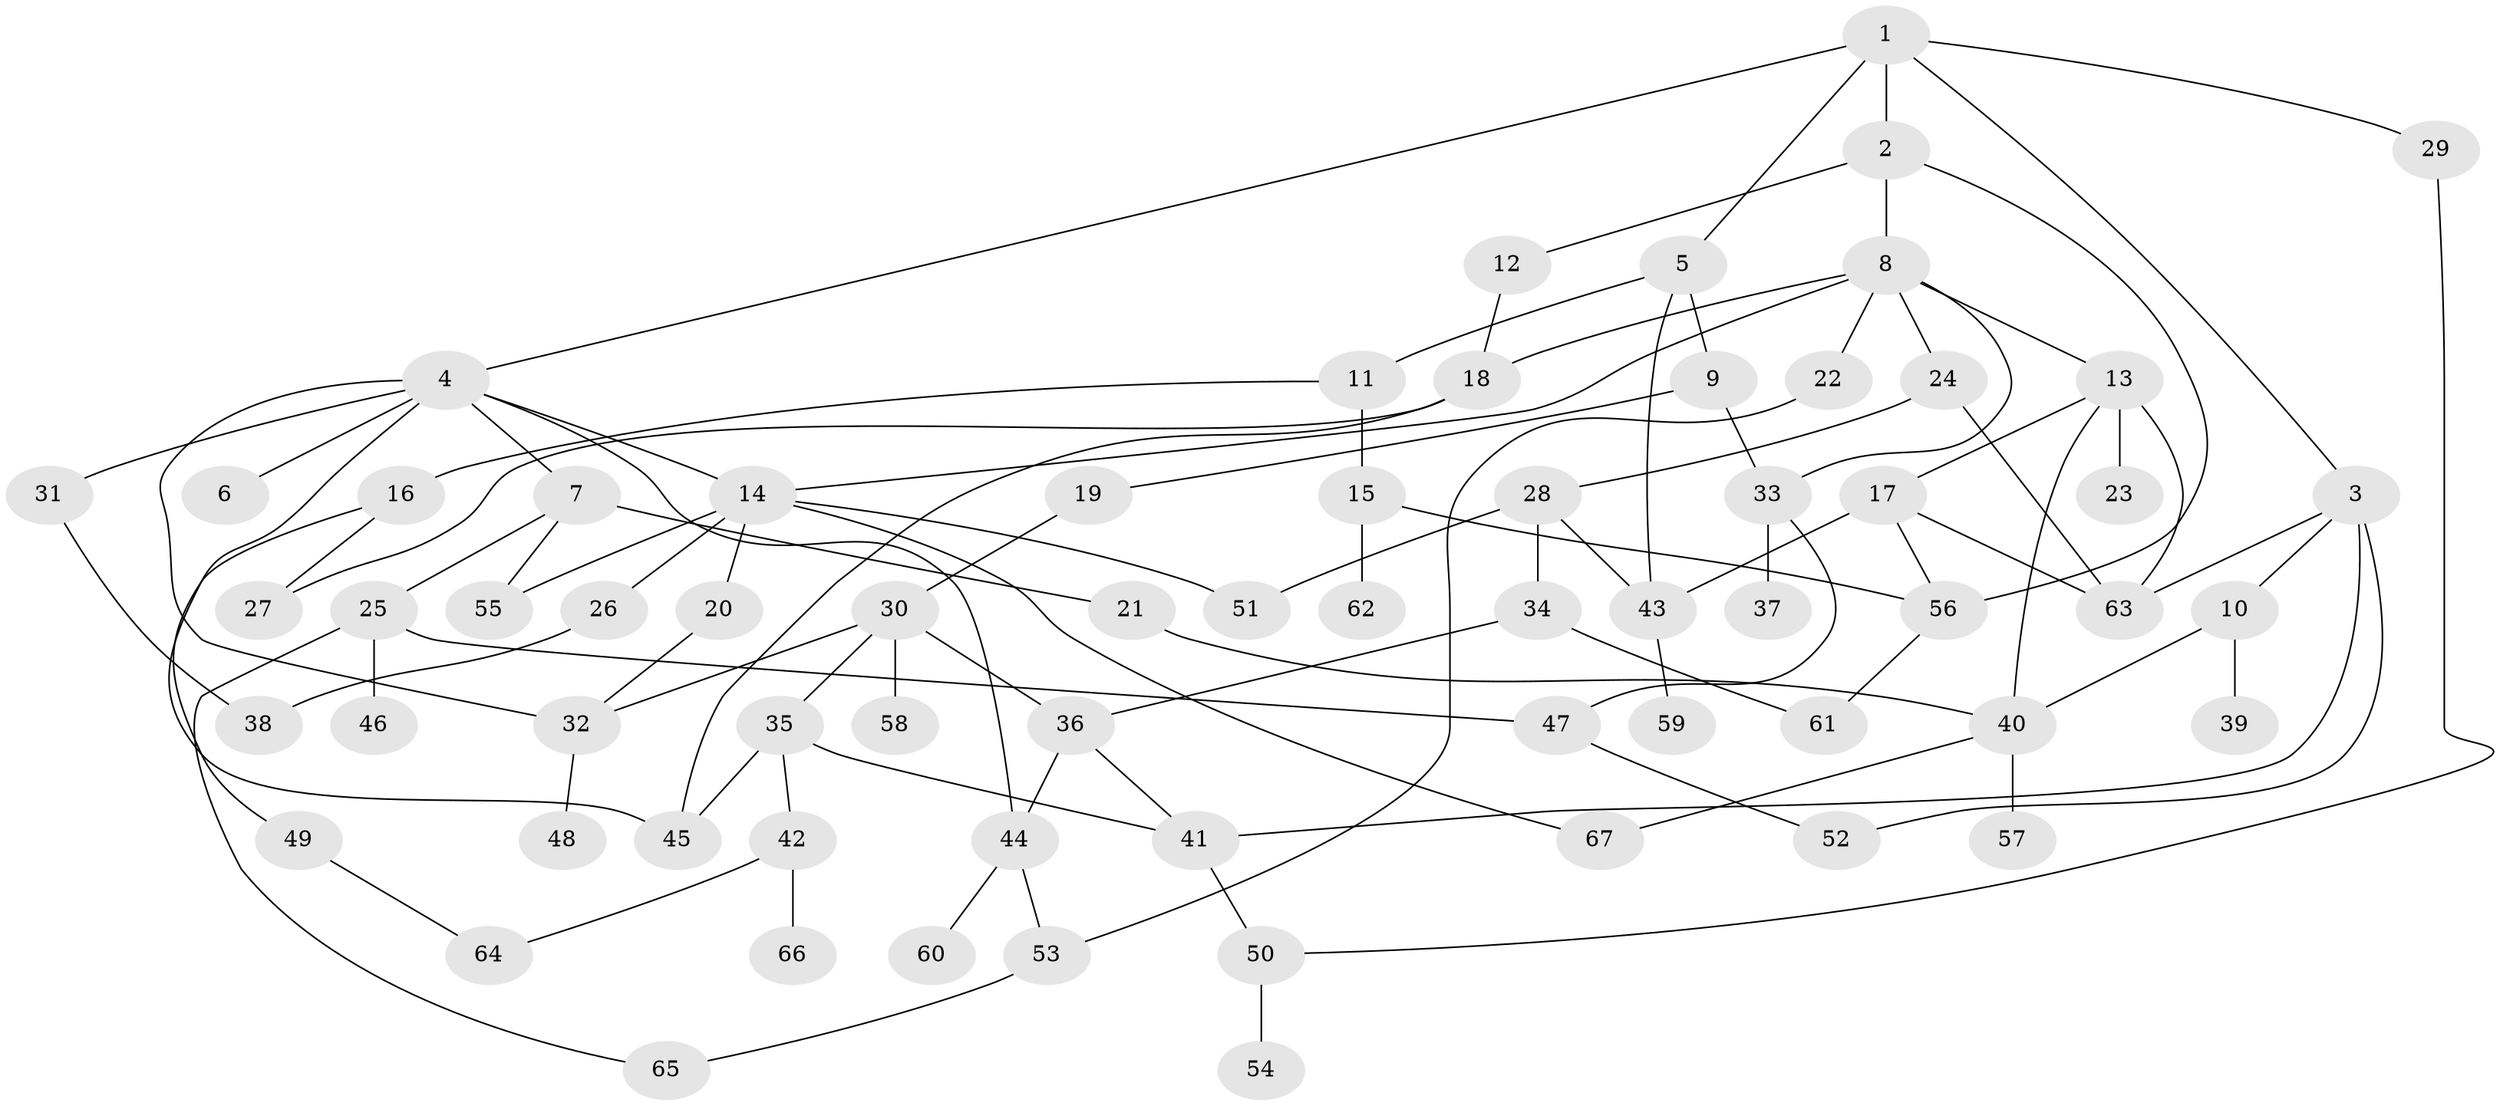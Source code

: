 // Generated by graph-tools (version 1.1) at 2025/10/02/27/25 16:10:55]
// undirected, 67 vertices, 98 edges
graph export_dot {
graph [start="1"]
  node [color=gray90,style=filled];
  1;
  2;
  3;
  4;
  5;
  6;
  7;
  8;
  9;
  10;
  11;
  12;
  13;
  14;
  15;
  16;
  17;
  18;
  19;
  20;
  21;
  22;
  23;
  24;
  25;
  26;
  27;
  28;
  29;
  30;
  31;
  32;
  33;
  34;
  35;
  36;
  37;
  38;
  39;
  40;
  41;
  42;
  43;
  44;
  45;
  46;
  47;
  48;
  49;
  50;
  51;
  52;
  53;
  54;
  55;
  56;
  57;
  58;
  59;
  60;
  61;
  62;
  63;
  64;
  65;
  66;
  67;
  1 -- 2;
  1 -- 3;
  1 -- 4;
  1 -- 5;
  1 -- 29;
  2 -- 8;
  2 -- 12;
  2 -- 56;
  3 -- 10;
  3 -- 41;
  3 -- 63;
  3 -- 52;
  4 -- 6;
  4 -- 7;
  4 -- 31;
  4 -- 44;
  4 -- 45;
  4 -- 14;
  4 -- 32;
  5 -- 9;
  5 -- 11;
  5 -- 43;
  7 -- 21;
  7 -- 25;
  7 -- 55;
  8 -- 13;
  8 -- 14;
  8 -- 22;
  8 -- 24;
  8 -- 33;
  8 -- 18;
  9 -- 19;
  9 -- 33;
  10 -- 39;
  10 -- 40;
  11 -- 15;
  11 -- 16;
  12 -- 18;
  13 -- 17;
  13 -- 23;
  13 -- 63;
  13 -- 40;
  14 -- 20;
  14 -- 26;
  14 -- 67;
  14 -- 55;
  14 -- 51;
  15 -- 62;
  15 -- 56;
  16 -- 27;
  16 -- 49;
  17 -- 43;
  17 -- 56;
  17 -- 63;
  18 -- 27;
  18 -- 45;
  19 -- 30;
  20 -- 32;
  21 -- 40;
  22 -- 53;
  24 -- 28;
  24 -- 63;
  25 -- 46;
  25 -- 65;
  25 -- 47;
  26 -- 38;
  28 -- 34;
  28 -- 51;
  28 -- 43;
  29 -- 50;
  30 -- 35;
  30 -- 58;
  30 -- 32;
  30 -- 36;
  31 -- 38;
  32 -- 48;
  33 -- 37;
  33 -- 47;
  34 -- 36;
  34 -- 61;
  35 -- 42;
  35 -- 45;
  35 -- 41;
  36 -- 44;
  36 -- 41;
  40 -- 57;
  40 -- 67;
  41 -- 50;
  42 -- 66;
  42 -- 64;
  43 -- 59;
  44 -- 53;
  44 -- 60;
  47 -- 52;
  49 -- 64;
  50 -- 54;
  53 -- 65;
  56 -- 61;
}
